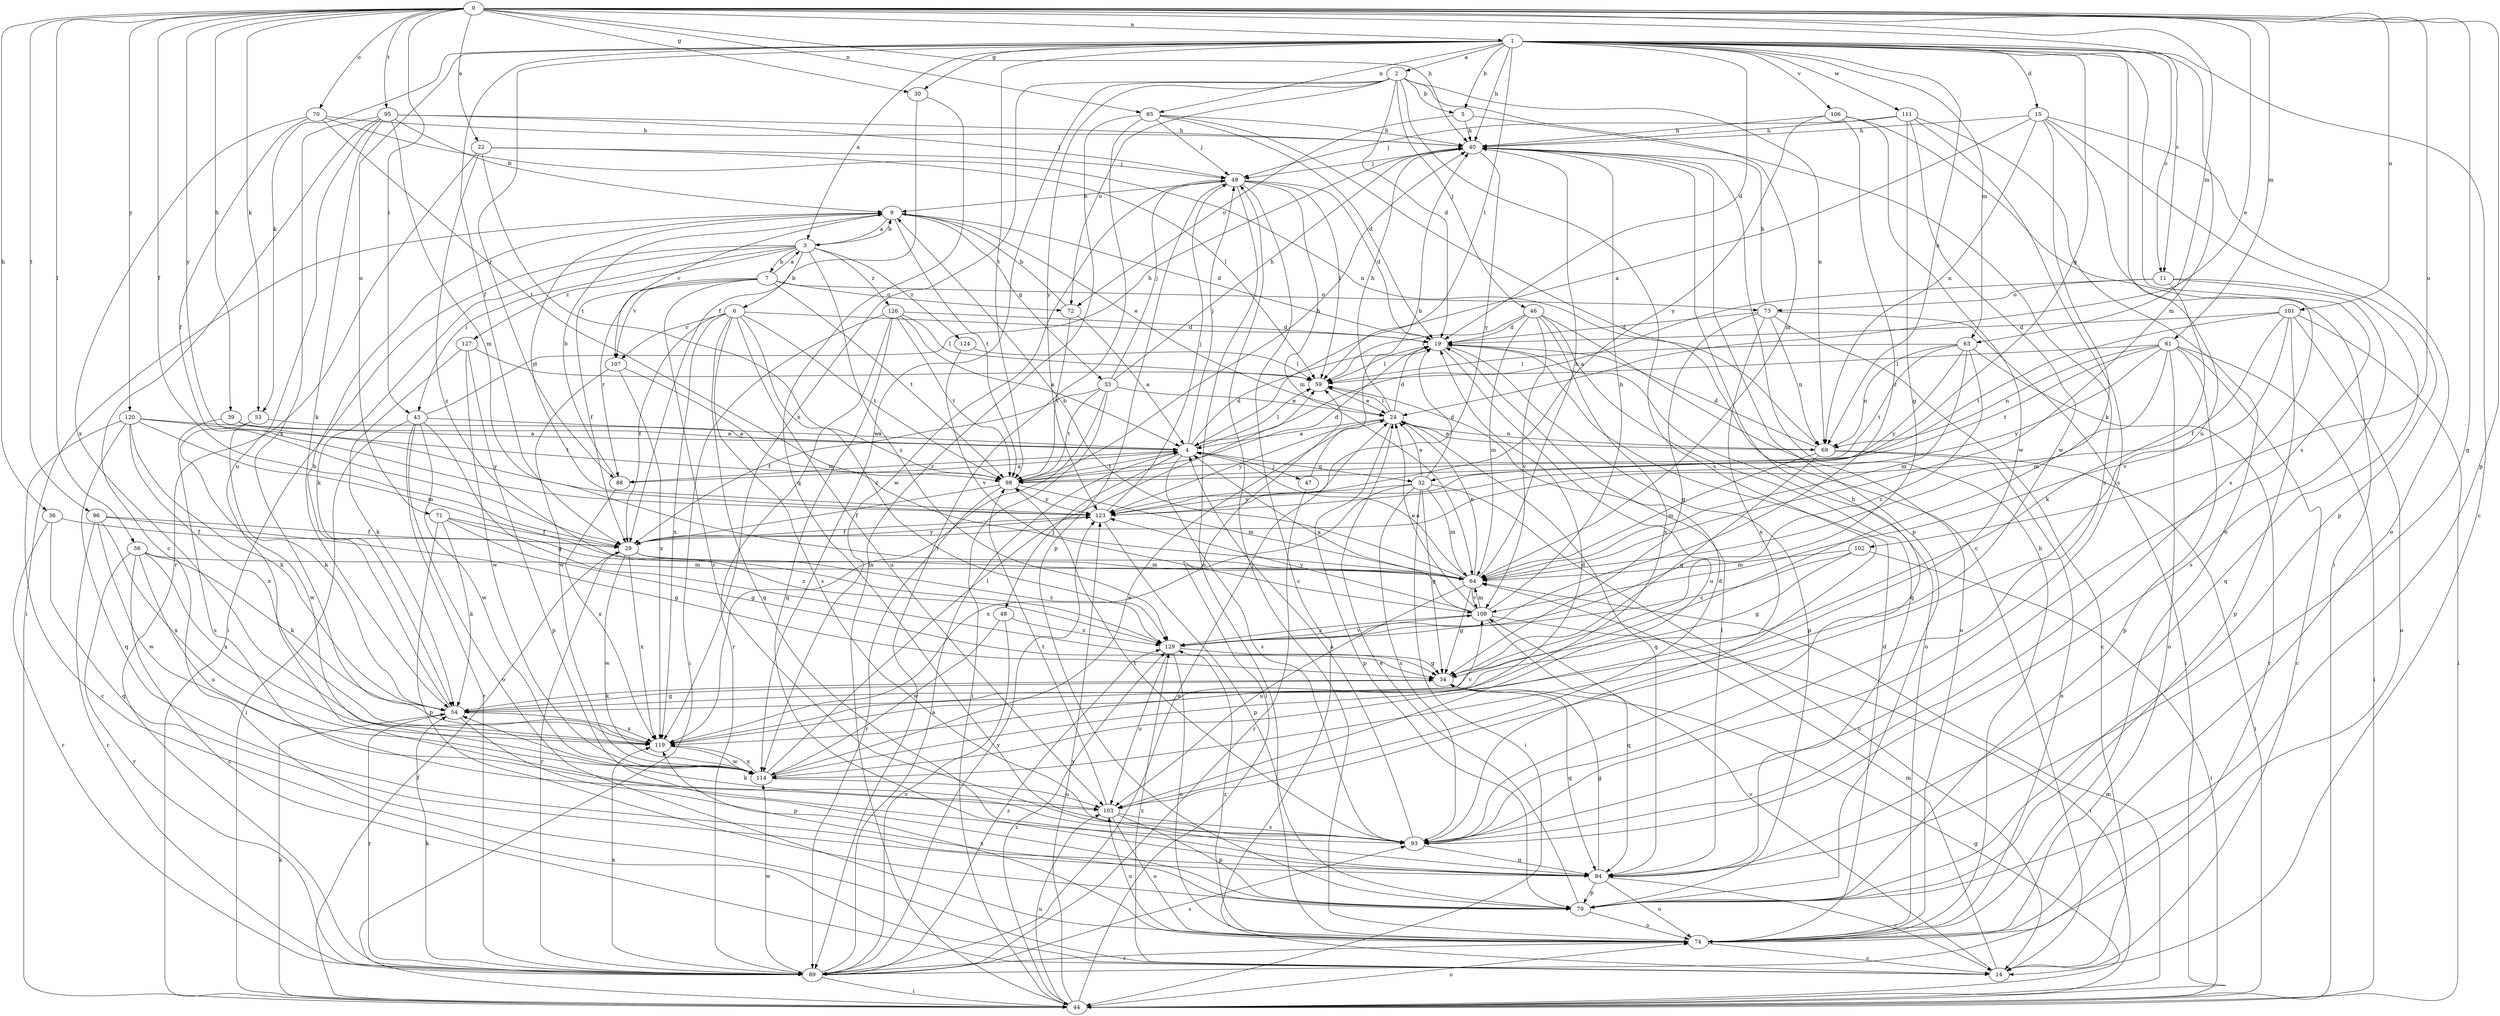strict digraph  {
0;
1;
2;
3;
4;
5;
6;
7;
9;
11;
14;
15;
19;
22;
24;
29;
30;
32;
33;
34;
36;
39;
40;
43;
44;
46;
47;
48;
49;
53;
54;
56;
59;
61;
63;
64;
65;
69;
70;
71;
72;
73;
74;
79;
84;
88;
89;
93;
95;
96;
98;
101;
102;
103;
106;
107;
108;
111;
114;
119;
120;
123;
124;
126;
127;
129;
0 -> 1  [label=a];
0 -> 11  [label=c];
0 -> 22  [label=e];
0 -> 24  [label=e];
0 -> 29  [label=f];
0 -> 30  [label=g];
0 -> 36  [label=h];
0 -> 39  [label=h];
0 -> 40  [label=h];
0 -> 43  [label=i];
0 -> 53  [label=k];
0 -> 56  [label=l];
0 -> 61  [label=m];
0 -> 63  [label=m];
0 -> 65  [label=n];
0 -> 70  [label=o];
0 -> 79  [label=p];
0 -> 84  [label=q];
0 -> 95  [label=t];
0 -> 96  [label=t];
0 -> 101  [label=u];
0 -> 102  [label=u];
0 -> 120  [label=y];
0 -> 123  [label=y];
1 -> 2  [label=a];
1 -> 3  [label=a];
1 -> 5  [label=b];
1 -> 11  [label=c];
1 -> 14  [label=c];
1 -> 15  [label=d];
1 -> 19  [label=d];
1 -> 29  [label=f];
1 -> 30  [label=g];
1 -> 32  [label=g];
1 -> 40  [label=h];
1 -> 53  [label=k];
1 -> 59  [label=l];
1 -> 63  [label=m];
1 -> 64  [label=m];
1 -> 65  [label=n];
1 -> 69  [label=n];
1 -> 71  [label=o];
1 -> 88  [label=r];
1 -> 93  [label=s];
1 -> 98  [label=t];
1 -> 103  [label=u];
1 -> 106  [label=v];
1 -> 111  [label=w];
2 -> 5  [label=b];
2 -> 19  [label=d];
2 -> 46  [label=j];
2 -> 64  [label=m];
2 -> 69  [label=n];
2 -> 72  [label=o];
2 -> 93  [label=s];
2 -> 114  [label=w];
2 -> 119  [label=x];
2 -> 123  [label=y];
3 -> 6  [label=b];
3 -> 7  [label=b];
3 -> 9  [label=b];
3 -> 43  [label=i];
3 -> 44  [label=i];
3 -> 54  [label=k];
3 -> 124  [label=z];
3 -> 126  [label=z];
3 -> 127  [label=z];
3 -> 129  [label=z];
4 -> 19  [label=d];
4 -> 32  [label=g];
4 -> 47  [label=j];
4 -> 48  [label=j];
4 -> 49  [label=j];
4 -> 59  [label=l];
4 -> 88  [label=r];
4 -> 93  [label=s];
4 -> 98  [label=t];
5 -> 40  [label=h];
5 -> 72  [label=o];
5 -> 93  [label=s];
6 -> 19  [label=d];
6 -> 29  [label=f];
6 -> 84  [label=q];
6 -> 93  [label=s];
6 -> 98  [label=t];
6 -> 103  [label=u];
6 -> 107  [label=v];
6 -> 119  [label=x];
6 -> 129  [label=z];
7 -> 3  [label=a];
7 -> 29  [label=f];
7 -> 72  [label=o];
7 -> 73  [label=o];
7 -> 88  [label=r];
7 -> 93  [label=s];
7 -> 98  [label=t];
7 -> 107  [label=v];
9 -> 3  [label=a];
9 -> 19  [label=d];
9 -> 24  [label=e];
9 -> 33  [label=g];
9 -> 44  [label=i];
9 -> 98  [label=t];
9 -> 107  [label=v];
9 -> 123  [label=y];
11 -> 4  [label=a];
11 -> 54  [label=k];
11 -> 73  [label=o];
11 -> 84  [label=q];
11 -> 93  [label=s];
14 -> 64  [label=m];
14 -> 108  [label=v];
14 -> 129  [label=z];
15 -> 4  [label=a];
15 -> 40  [label=h];
15 -> 54  [label=k];
15 -> 69  [label=n];
15 -> 74  [label=o];
15 -> 79  [label=p];
15 -> 93  [label=s];
19 -> 59  [label=l];
19 -> 74  [label=o];
19 -> 79  [label=p];
19 -> 103  [label=u];
22 -> 49  [label=j];
22 -> 59  [label=l];
22 -> 89  [label=r];
22 -> 98  [label=t];
22 -> 129  [label=z];
24 -> 4  [label=a];
24 -> 19  [label=d];
24 -> 40  [label=h];
24 -> 59  [label=l];
24 -> 69  [label=n];
24 -> 79  [label=p];
24 -> 84  [label=q];
24 -> 123  [label=y];
29 -> 64  [label=m];
29 -> 89  [label=r];
29 -> 114  [label=w];
29 -> 119  [label=x];
29 -> 123  [label=y];
29 -> 129  [label=z];
30 -> 29  [label=f];
30 -> 84  [label=q];
32 -> 14  [label=c];
32 -> 19  [label=d];
32 -> 24  [label=e];
32 -> 34  [label=g];
32 -> 44  [label=i];
32 -> 64  [label=m];
32 -> 93  [label=s];
32 -> 119  [label=x];
32 -> 123  [label=y];
33 -> 24  [label=e];
33 -> 29  [label=f];
33 -> 40  [label=h];
33 -> 44  [label=i];
33 -> 49  [label=j];
33 -> 98  [label=t];
33 -> 119  [label=x];
34 -> 54  [label=k];
34 -> 84  [label=q];
36 -> 29  [label=f];
36 -> 84  [label=q];
36 -> 89  [label=r];
39 -> 4  [label=a];
39 -> 93  [label=s];
39 -> 123  [label=y];
40 -> 49  [label=j];
40 -> 79  [label=p];
40 -> 123  [label=y];
43 -> 4  [label=a];
43 -> 34  [label=g];
43 -> 40  [label=h];
43 -> 44  [label=i];
43 -> 74  [label=o];
43 -> 89  [label=r];
43 -> 114  [label=w];
44 -> 29  [label=f];
44 -> 34  [label=g];
44 -> 54  [label=k];
44 -> 59  [label=l];
44 -> 64  [label=m];
44 -> 74  [label=o];
44 -> 103  [label=u];
44 -> 123  [label=y];
44 -> 129  [label=z];
46 -> 19  [label=d];
46 -> 59  [label=l];
46 -> 64  [label=m];
46 -> 74  [label=o];
46 -> 84  [label=q];
46 -> 108  [label=v];
46 -> 119  [label=x];
47 -> 40  [label=h];
47 -> 89  [label=r];
48 -> 89  [label=r];
48 -> 114  [label=w];
48 -> 129  [label=z];
49 -> 9  [label=b];
49 -> 14  [label=c];
49 -> 19  [label=d];
49 -> 59  [label=l];
49 -> 64  [label=m];
49 -> 74  [label=o];
49 -> 79  [label=p];
49 -> 114  [label=w];
53 -> 4  [label=a];
53 -> 54  [label=k];
53 -> 114  [label=w];
54 -> 9  [label=b];
54 -> 34  [label=g];
54 -> 79  [label=p];
54 -> 89  [label=r];
54 -> 119  [label=x];
56 -> 14  [label=c];
56 -> 54  [label=k];
56 -> 64  [label=m];
56 -> 89  [label=r];
56 -> 103  [label=u];
56 -> 119  [label=x];
59 -> 24  [label=e];
61 -> 14  [label=c];
61 -> 44  [label=i];
61 -> 59  [label=l];
61 -> 64  [label=m];
61 -> 69  [label=n];
61 -> 74  [label=o];
61 -> 79  [label=p];
61 -> 98  [label=t];
61 -> 123  [label=y];
63 -> 59  [label=l];
63 -> 64  [label=m];
63 -> 69  [label=n];
63 -> 89  [label=r];
63 -> 98  [label=t];
63 -> 123  [label=y];
63 -> 129  [label=z];
64 -> 4  [label=a];
64 -> 9  [label=b];
64 -> 24  [label=e];
64 -> 34  [label=g];
64 -> 40  [label=h];
64 -> 103  [label=u];
64 -> 108  [label=v];
65 -> 14  [label=c];
65 -> 19  [label=d];
65 -> 40  [label=h];
65 -> 44  [label=i];
65 -> 49  [label=j];
65 -> 89  [label=r];
69 -> 19  [label=d];
69 -> 24  [label=e];
69 -> 34  [label=g];
69 -> 44  [label=i];
69 -> 64  [label=m];
69 -> 74  [label=o];
70 -> 29  [label=f];
70 -> 40  [label=h];
70 -> 69  [label=n];
70 -> 98  [label=t];
70 -> 119  [label=x];
71 -> 29  [label=f];
71 -> 34  [label=g];
71 -> 54  [label=k];
71 -> 79  [label=p];
71 -> 129  [label=z];
72 -> 4  [label=a];
72 -> 9  [label=b];
72 -> 98  [label=t];
73 -> 14  [label=c];
73 -> 19  [label=d];
73 -> 34  [label=g];
73 -> 40  [label=h];
73 -> 44  [label=i];
73 -> 69  [label=n];
73 -> 119  [label=x];
74 -> 14  [label=c];
74 -> 19  [label=d];
74 -> 40  [label=h];
74 -> 49  [label=j];
74 -> 89  [label=r];
74 -> 103  [label=u];
74 -> 119  [label=x];
74 -> 129  [label=z];
79 -> 24  [label=e];
79 -> 74  [label=o];
84 -> 14  [label=c];
84 -> 34  [label=g];
84 -> 59  [label=l];
84 -> 74  [label=o];
84 -> 79  [label=p];
88 -> 4  [label=a];
88 -> 9  [label=b];
88 -> 119  [label=x];
89 -> 4  [label=a];
89 -> 24  [label=e];
89 -> 44  [label=i];
89 -> 54  [label=k];
89 -> 93  [label=s];
89 -> 114  [label=w];
89 -> 119  [label=x];
89 -> 123  [label=y];
89 -> 129  [label=z];
93 -> 4  [label=a];
93 -> 40  [label=h];
93 -> 54  [label=k];
93 -> 84  [label=q];
93 -> 98  [label=t];
95 -> 9  [label=b];
95 -> 14  [label=c];
95 -> 40  [label=h];
95 -> 49  [label=j];
95 -> 54  [label=k];
95 -> 64  [label=m];
95 -> 103  [label=u];
95 -> 119  [label=x];
96 -> 29  [label=f];
96 -> 34  [label=g];
96 -> 89  [label=r];
96 -> 114  [label=w];
96 -> 119  [label=x];
98 -> 19  [label=d];
98 -> 29  [label=f];
98 -> 40  [label=h];
98 -> 64  [label=m];
98 -> 89  [label=r];
98 -> 123  [label=y];
101 -> 19  [label=d];
101 -> 29  [label=f];
101 -> 44  [label=i];
101 -> 74  [label=o];
101 -> 79  [label=p];
101 -> 98  [label=t];
101 -> 108  [label=v];
102 -> 34  [label=g];
102 -> 44  [label=i];
102 -> 64  [label=m];
102 -> 129  [label=z];
103 -> 19  [label=d];
103 -> 74  [label=o];
103 -> 79  [label=p];
103 -> 93  [label=s];
103 -> 98  [label=t];
106 -> 40  [label=h];
106 -> 44  [label=i];
106 -> 114  [label=w];
106 -> 123  [label=y];
106 -> 129  [label=z];
107 -> 64  [label=m];
107 -> 114  [label=w];
107 -> 119  [label=x];
108 -> 4  [label=a];
108 -> 24  [label=e];
108 -> 40  [label=h];
108 -> 44  [label=i];
108 -> 64  [label=m];
108 -> 84  [label=q];
108 -> 123  [label=y];
108 -> 129  [label=z];
111 -> 34  [label=g];
111 -> 40  [label=h];
111 -> 49  [label=j];
111 -> 74  [label=o];
111 -> 93  [label=s];
111 -> 114  [label=w];
114 -> 19  [label=d];
114 -> 24  [label=e];
114 -> 59  [label=l];
114 -> 103  [label=u];
114 -> 119  [label=x];
119 -> 108  [label=v];
119 -> 114  [label=w];
120 -> 4  [label=a];
120 -> 14  [label=c];
120 -> 54  [label=k];
120 -> 64  [label=m];
120 -> 84  [label=q];
120 -> 98  [label=t];
120 -> 119  [label=x];
123 -> 29  [label=f];
123 -> 49  [label=j];
123 -> 79  [label=p];
124 -> 59  [label=l];
124 -> 108  [label=v];
126 -> 4  [label=a];
126 -> 19  [label=d];
126 -> 44  [label=i];
126 -> 59  [label=l];
126 -> 84  [label=q];
126 -> 89  [label=r];
126 -> 98  [label=t];
127 -> 54  [label=k];
127 -> 59  [label=l];
127 -> 79  [label=p];
127 -> 114  [label=w];
129 -> 34  [label=g];
129 -> 74  [label=o];
129 -> 103  [label=u];
129 -> 108  [label=v];
}
